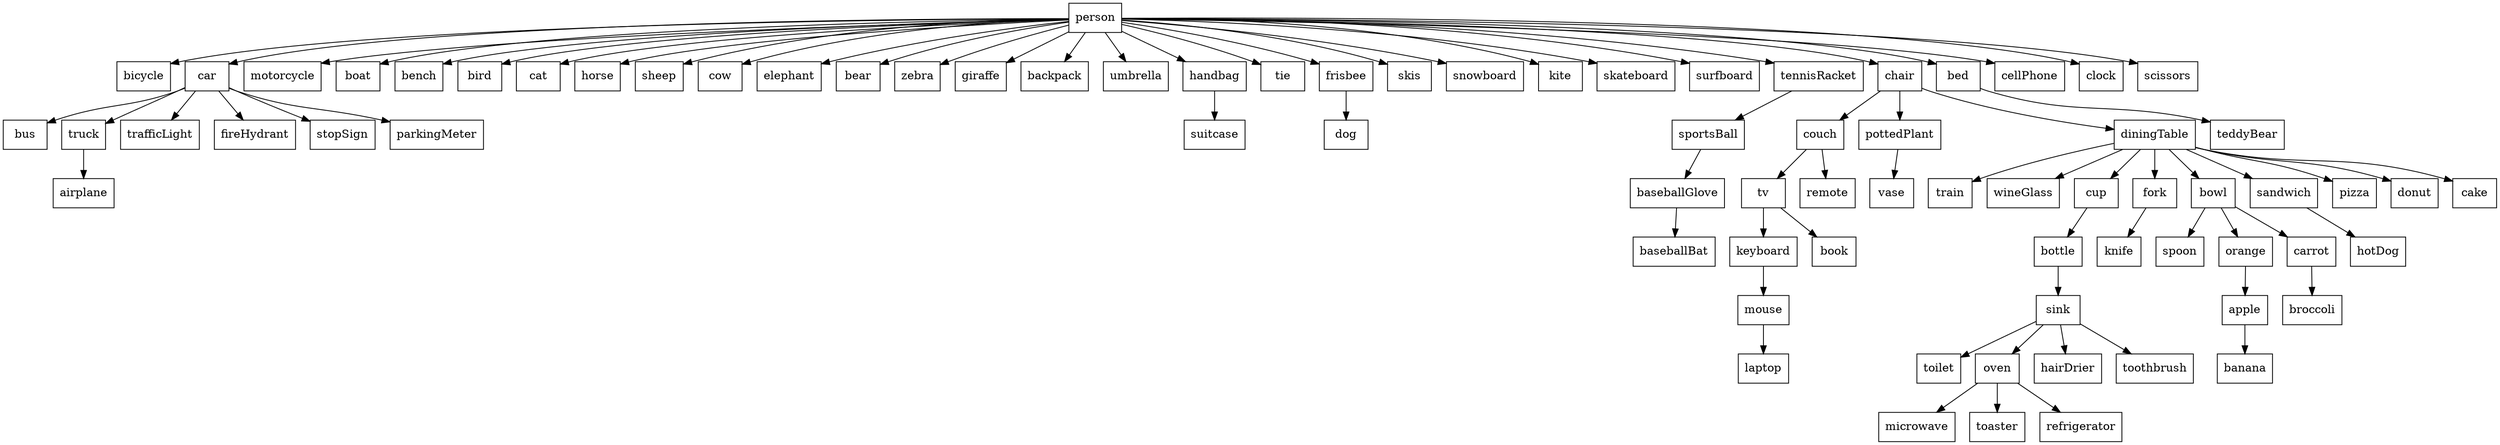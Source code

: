 digraph coco2017_cl {
	1 [label="person", shape=box];
	1->2;
	1->3;
	1->4;
	1->9;
	1->14;
	1->15;
	1->16;
	1->18;
	1->19;
	1->20;
	1->21;
	1->22;
	1->23;
	1->24;
	1->25;
	1->26;
	1->27;
	1->28;
	1->30;
	1->31;
	1->32;
	1->34;
	1->37;
	1->38;
	1->39;
	1->57;
	1->60;
	1->68;
	1->75;
	1->77;
	2 [label="bicycle", shape=box];
	3 [label="car", shape=box];
	3->6;
	3->8;
	3->10;
	3->11;
	3->12;
	3->13;
	4 [label="motorcycle", shape=box];
	5 [label="airplane", shape=box];
	6 [label="bus", shape=box];
	7 [label="train", shape=box];
	8 [label="truck", shape=box];
	8->5;
	9 [label="boat", shape=box];
	10 [label="trafficLight", shape=box];
	11 [label="fireHydrant", shape=box];
	12 [label="stopSign", shape=box];
	13 [label="parkingMeter", shape=box];
	14 [label="bench", shape=box];
	15 [label="bird", shape=box];
	16 [label="cat", shape=box];
	17 [label="dog", shape=box];
	18 [label="horse", shape=box];
	19 [label="sheep", shape=box];
	20 [label="cow", shape=box];
	21 [label="elephant", shape=box];
	22 [label="bear", shape=box];
	23 [label="zebra", shape=box];
	24 [label="giraffe", shape=box];
	25 [label="backpack", shape=box];
	26 [label="umbrella", shape=box];
	27 [label="handbag", shape=box];
	27->29;
	28 [label="tie", shape=box];
	29 [label="suitcase", shape=box];
	30 [label="frisbee", shape=box];
	30->17;
	31 [label="skis", shape=box];
	32 [label="snowboard", shape=box];
	33 [label="sportsBall", shape=box];
	33->36;
	34 [label="kite", shape=box];
	35 [label="baseballBat", shape=box];
	36 [label="baseballGlove", shape=box];
	36->35;
	37 [label="skateboard", shape=box];
	38 [label="surfboard", shape=box];
	39 [label="tennisRacket", shape=box];
	39->33;
	40 [label="bottle", shape=box];
	40->72;
	41 [label="wineGlass", shape=box];
	42 [label="cup", shape=box];
	42->40;
	43 [label="fork", shape=box];
	43->44;
	44 [label="knife", shape=box];
	45 [label="spoon", shape=box];
	46 [label="bowl", shape=box];
	46->45;
	46->50;
	46->52;
	47 [label="banana", shape=box];
	48 [label="apple", shape=box];
	48->47;
	49 [label="sandwich", shape=box];
	49->53;
	50 [label="orange", shape=box];
	50->48;
	51 [label="broccoli", shape=box];
	52 [label="carrot", shape=box];
	52->51;
	53 [label="hotDog", shape=box];
	54 [label="pizza", shape=box];
	55 [label="donut", shape=box];
	56 [label="cake", shape=box];
	57 [label="chair", shape=box];
	57->58;
	57->59;
	57->61;
	58 [label="couch", shape=box];
	58->63;
	58->66;
	59 [label="pottedPlant", shape=box];
	59->76;
	60 [label="bed", shape=box];
	60->78;
	61 [label="diningTable", shape=box];
	61->7;
	61->41;
	61->42;
	61->43;
	61->46;
	61->49;
	61->54;
	61->55;
	61->56;
	62 [label="toilet", shape=box];
	63 [label="tv", shape=box];
	63->67;
	63->74;
	64 [label="laptop", shape=box];
	65 [label="mouse", shape=box];
	65->64;
	66 [label="remote", shape=box];
	67 [label="keyboard", shape=box];
	67->65;
	68 [label="cellPhone", shape=box];
	69 [label="microwave", shape=box];
	70 [label="oven", shape=box];
	70->69;
	70->71;
	70->73;
	71 [label="toaster", shape=box];
	72 [label="sink", shape=box];
	72->62;
	72->70;
	72->79;
	72->80;
	73 [label="refrigerator", shape=box];
	74 [label="book", shape=box];
	75 [label="clock", shape=box];
	76 [label="vase", shape=box];
	77 [label="scissors", shape=box];
	78 [label="teddyBear", shape=box];
	79 [label="hairDrier", shape=box];
	80 [label="toothbrush", shape=box];
}
